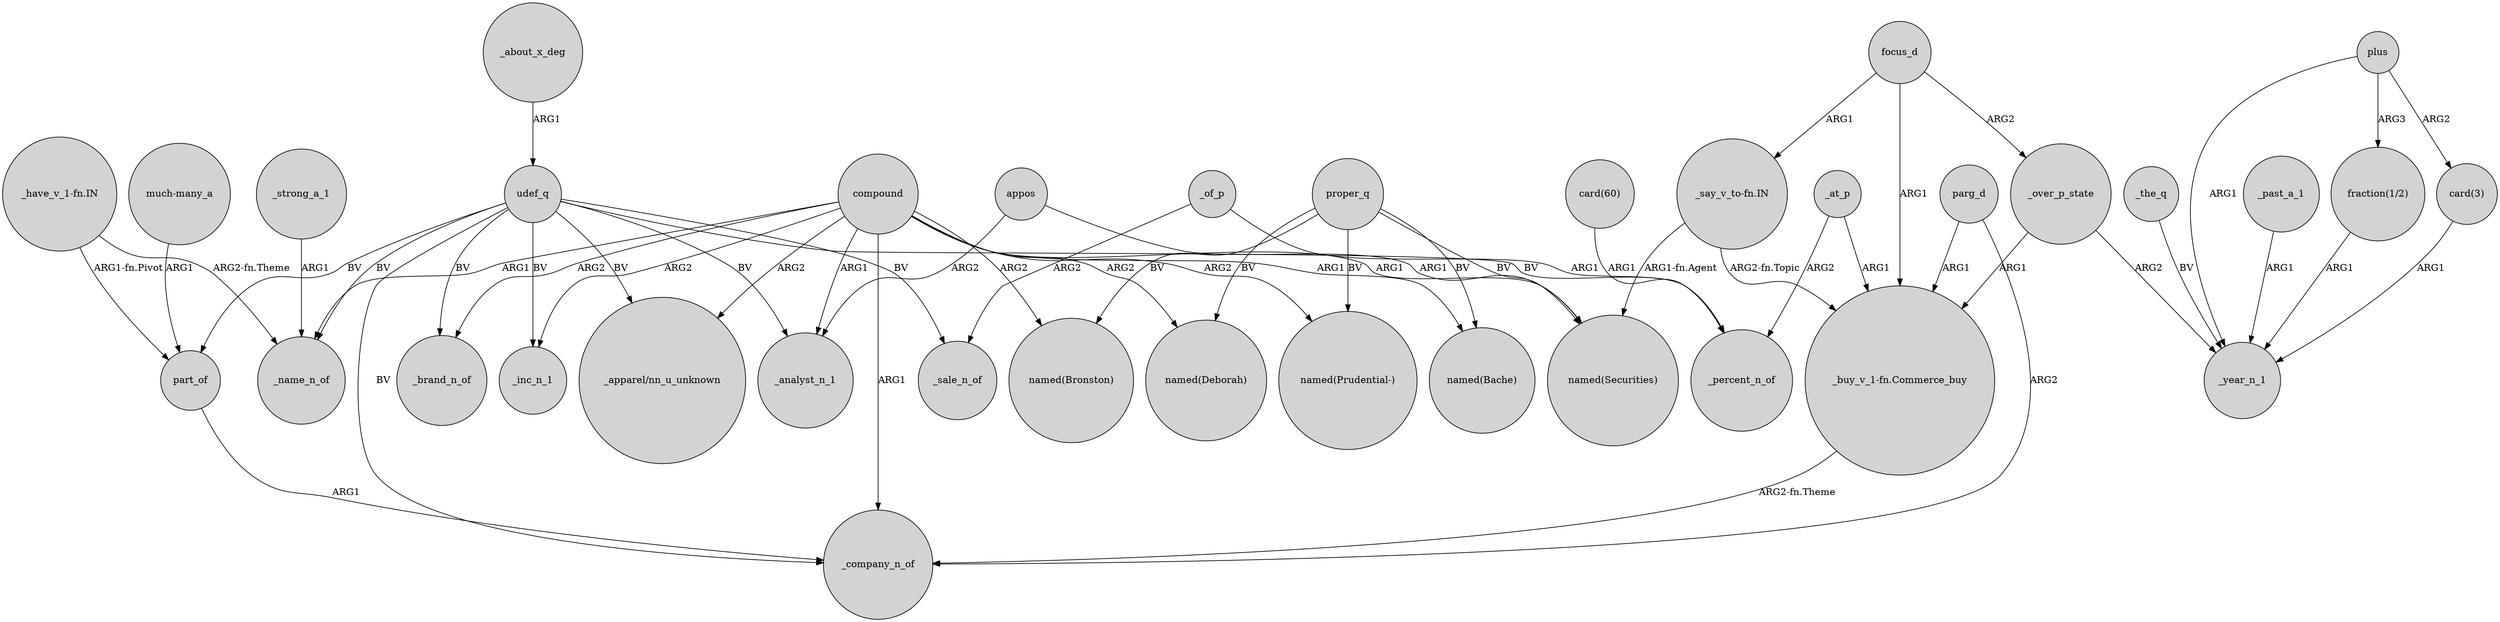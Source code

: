 digraph {
	node [shape=circle style=filled]
	_strong_a_1 -> _name_n_of [label=ARG1]
	udef_q -> part_of [label=BV]
	"_say_v_to-fn.IN" -> "_buy_v_1-fn.Commerce_buy" [label="ARG2-fn.Topic"]
	udef_q -> _inc_n_1 [label=BV]
	_at_p -> "_buy_v_1-fn.Commerce_buy" [label=ARG1]
	"card(60)" -> _percent_n_of [label=ARG1]
	focus_d -> _over_p_state [label=ARG2]
	compound -> "named(Prudential-)" [label=ARG2]
	"much-many_a" -> part_of [label=ARG1]
	compound -> "_apparel/nn_u_unknown" [label=ARG2]
	"_have_v_1-fn.IN" -> part_of [label="ARG1-fn.Pivot"]
	compound -> "named(Bronston)" [label=ARG2]
	proper_q -> "named(Bronston)" [label=BV]
	proper_q -> "named(Bache)" [label=BV]
	udef_q -> "_apparel/nn_u_unknown" [label=BV]
	focus_d -> "_buy_v_1-fn.Commerce_buy" [label=ARG1]
	compound -> _brand_n_of [label=ARG2]
	_about_x_deg -> udef_q [label=ARG1]
	"_buy_v_1-fn.Commerce_buy" -> _company_n_of [label="ARG2-fn.Theme"]
	_of_p -> _sale_n_of [label=ARG2]
	_past_a_1 -> _year_n_1 [label=ARG1]
	parg_d -> "_buy_v_1-fn.Commerce_buy" [label=ARG1]
	_of_p -> _percent_n_of [label=ARG1]
	_over_p_state -> "_buy_v_1-fn.Commerce_buy" [label=ARG1]
	compound -> _company_n_of [label=ARG1]
	compound -> "named(Deborah)" [label=ARG2]
	_over_p_state -> _year_n_1 [label=ARG2]
	appos -> _analyst_n_1 [label=ARG2]
	compound -> "named(Bache)" [label=ARG1]
	proper_q -> "named(Prudential-)" [label=BV]
	"_say_v_to-fn.IN" -> "named(Securities)" [label="ARG1-fn.Agent"]
	part_of -> _company_n_of [label=ARG1]
	parg_d -> _company_n_of [label=ARG2]
	"card(3)" -> _year_n_1 [label=ARG1]
	plus -> "card(3)" [label=ARG2]
	proper_q -> "named(Securities)" [label=BV]
	_the_q -> _year_n_1 [label=BV]
	udef_q -> _brand_n_of [label=BV]
	udef_q -> _sale_n_of [label=BV]
	plus -> "fraction(1/2)" [label=ARG3]
	compound -> _name_n_of [label=ARG1]
	_at_p -> _percent_n_of [label=ARG2]
	plus -> _year_n_1 [label=ARG1]
	proper_q -> "named(Deborah)" [label=BV]
	"fraction(1/2)" -> _year_n_1 [label=ARG1]
	udef_q -> _percent_n_of [label=BV]
	udef_q -> _company_n_of [label=BV]
	"_have_v_1-fn.IN" -> _name_n_of [label="ARG2-fn.Theme"]
	compound -> _inc_n_1 [label=ARG2]
	udef_q -> _analyst_n_1 [label=BV]
	udef_q -> _name_n_of [label=BV]
	compound -> "named(Securities)" [label=ARG1]
	focus_d -> "_say_v_to-fn.IN" [label=ARG1]
	appos -> "named(Securities)" [label=ARG1]
	compound -> _analyst_n_1 [label=ARG1]
}

